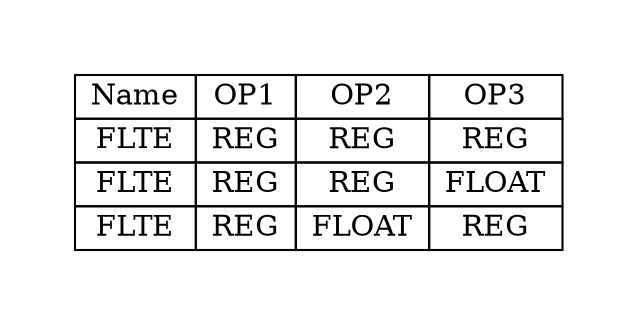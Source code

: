 digraph{
graph [pad="0.5", nodesep="0.5", ranksep="2" ]
node [shape=plain]
Foo [label=<
<table border="0" cellborder="1" cellspacing="0">
<tr><td> Name </td> <td> OP1 </td><td> OP2 </td><td> OP3 </td> </tr>
<tr><td> FLTE </td><td> REG </td><td> REG </td><td> REG </td> </tr>
<tr><td> FLTE </td><td> REG </td><td> REG </td><td> FLOAT </td> </tr>
<tr><td> FLTE </td><td> REG </td><td> FLOAT </td><td> REG </td> </tr>
</table>>];
}

